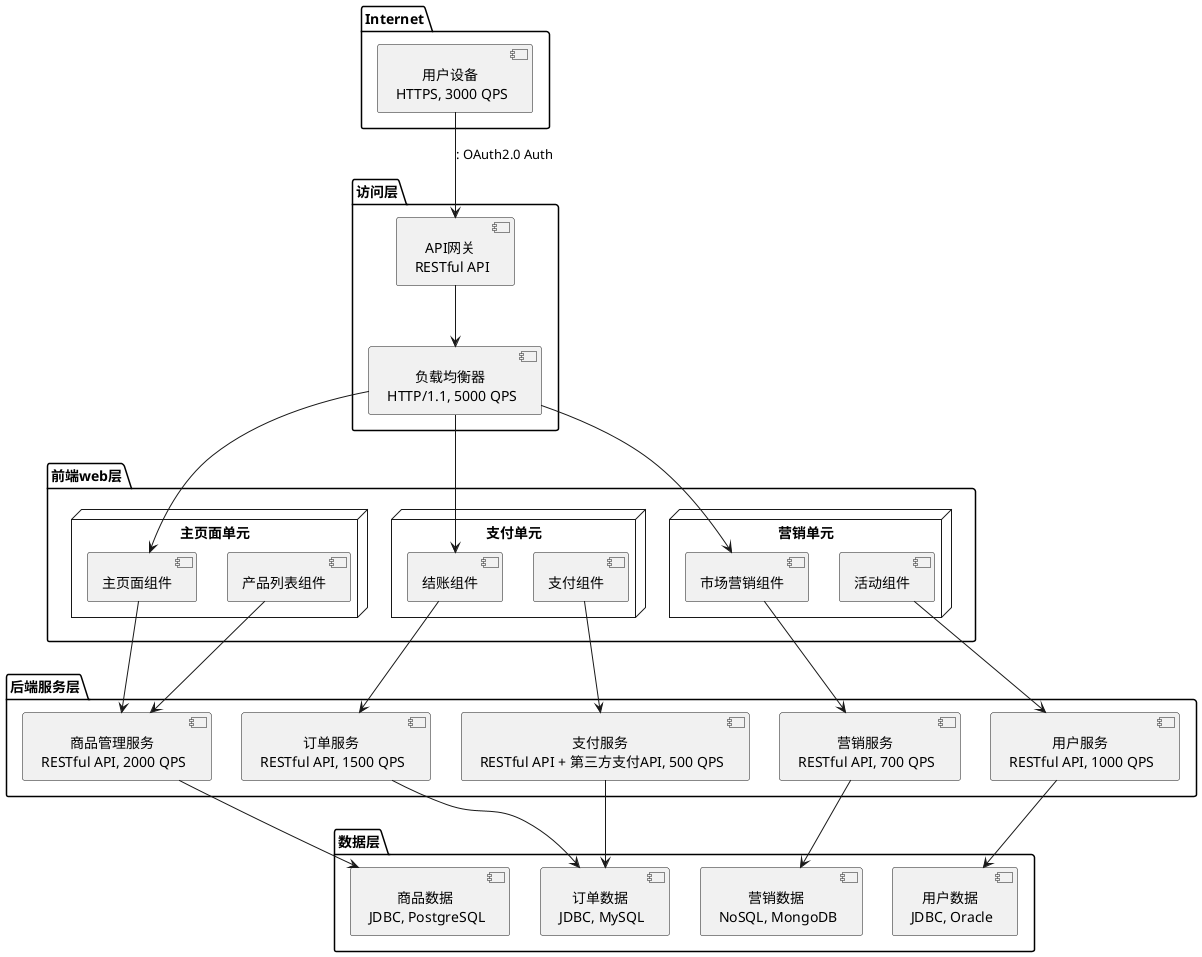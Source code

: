 @startuml

skinparam defaultTextAlignment center
skinparam fontsize 50
skinparam nodesep 30

package "Internet" {
    [用户设备\n HTTPS, 3000 QPS] as usertb
}

package "访问层" {
    [API网关\n RESTful API] as apigate
    [负载均衡器\n HTTP/1.1, 5000 QPS] as loadtb

    usertb -->apigate: : OAuth2.0 Auth
    apigate --> loadtb
}

package "前端web层" {

    node "主页面单元" {
        [主页面组件]
        [产品列表组件]
    }

    node "支付单元" {
        [结账组件]
        [支付组件]
    }

    node "营销单元" {
        [市场营销组件]
        [活动组件]
    }

   loadtb --> [主页面组件] 
   loadtb --> [结账组件] 
    loadtb --> [市场营销组件]
}

package "后端服务层" {

    [商品管理服务\n RESTful API, 2000 QPS] as productservice
    [订单服务\n RESTful API, 1500 QPS] as dingdanfuwu
    [支付服务\n RESTful API + 第三方支付API, 500 QPS] as zhifufuwu
    [用户服务\n RESTful API, 1000 QPS] as yonghufuwu
    [营销服务\n RESTful API, 700 QPS] as yingxiaofuwu

    [主页面组件] --> productservice
    [产品列表组件] --> productservice
    [结账组件] -->dingdanfuwu
    [支付组件] --> zhifufuwu
    [市场营销组件] --> yingxiaofuwu
    [活动组件] --> yonghufuwu
}

package "数据层" {
    
    [商品数据\n JDBC, PostgreSQL] as shangpinbshuju
    [订单数据\n JDBC, MySQL] as dingdanshuju
    [用户数据\n JDBC, Oracle] as yonghushuju
    [营销数据\n NoSQL, MongoDB] as yingxioaoshuju

    productservice --> shangpinbshuju
   dingdanfuwu--> dingdanshuju
   zhifufuwu --> dingdanshuju 
   yonghufuwu -->  yonghushuju
   yingxiaofuwu--> yingxioaoshuju
}

@enduml
